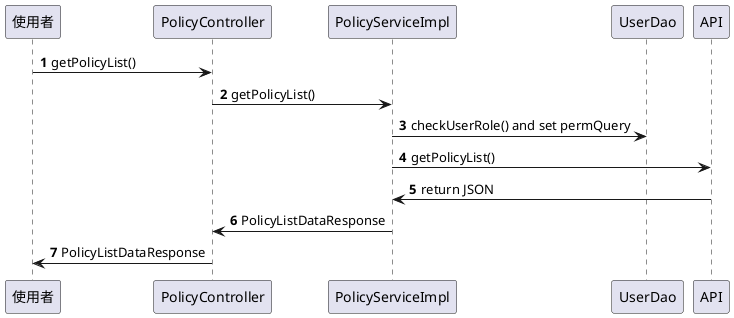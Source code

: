 @startuml

autonumber

使用者 -> PolicyController: getPolicyList()
PolicyController -> PolicyServiceImpl: getPolicyList()
PolicyServiceImpl -> UserDao: checkUserRole() and set permQuery
PolicyServiceImpl -> API: getPolicyList()
API -> PolicyServiceImpl: return JSON
PolicyServiceImpl -> PolicyController: PolicyListDataResponse
PolicyController -> 使用者: PolicyListDataResponse
@enduml